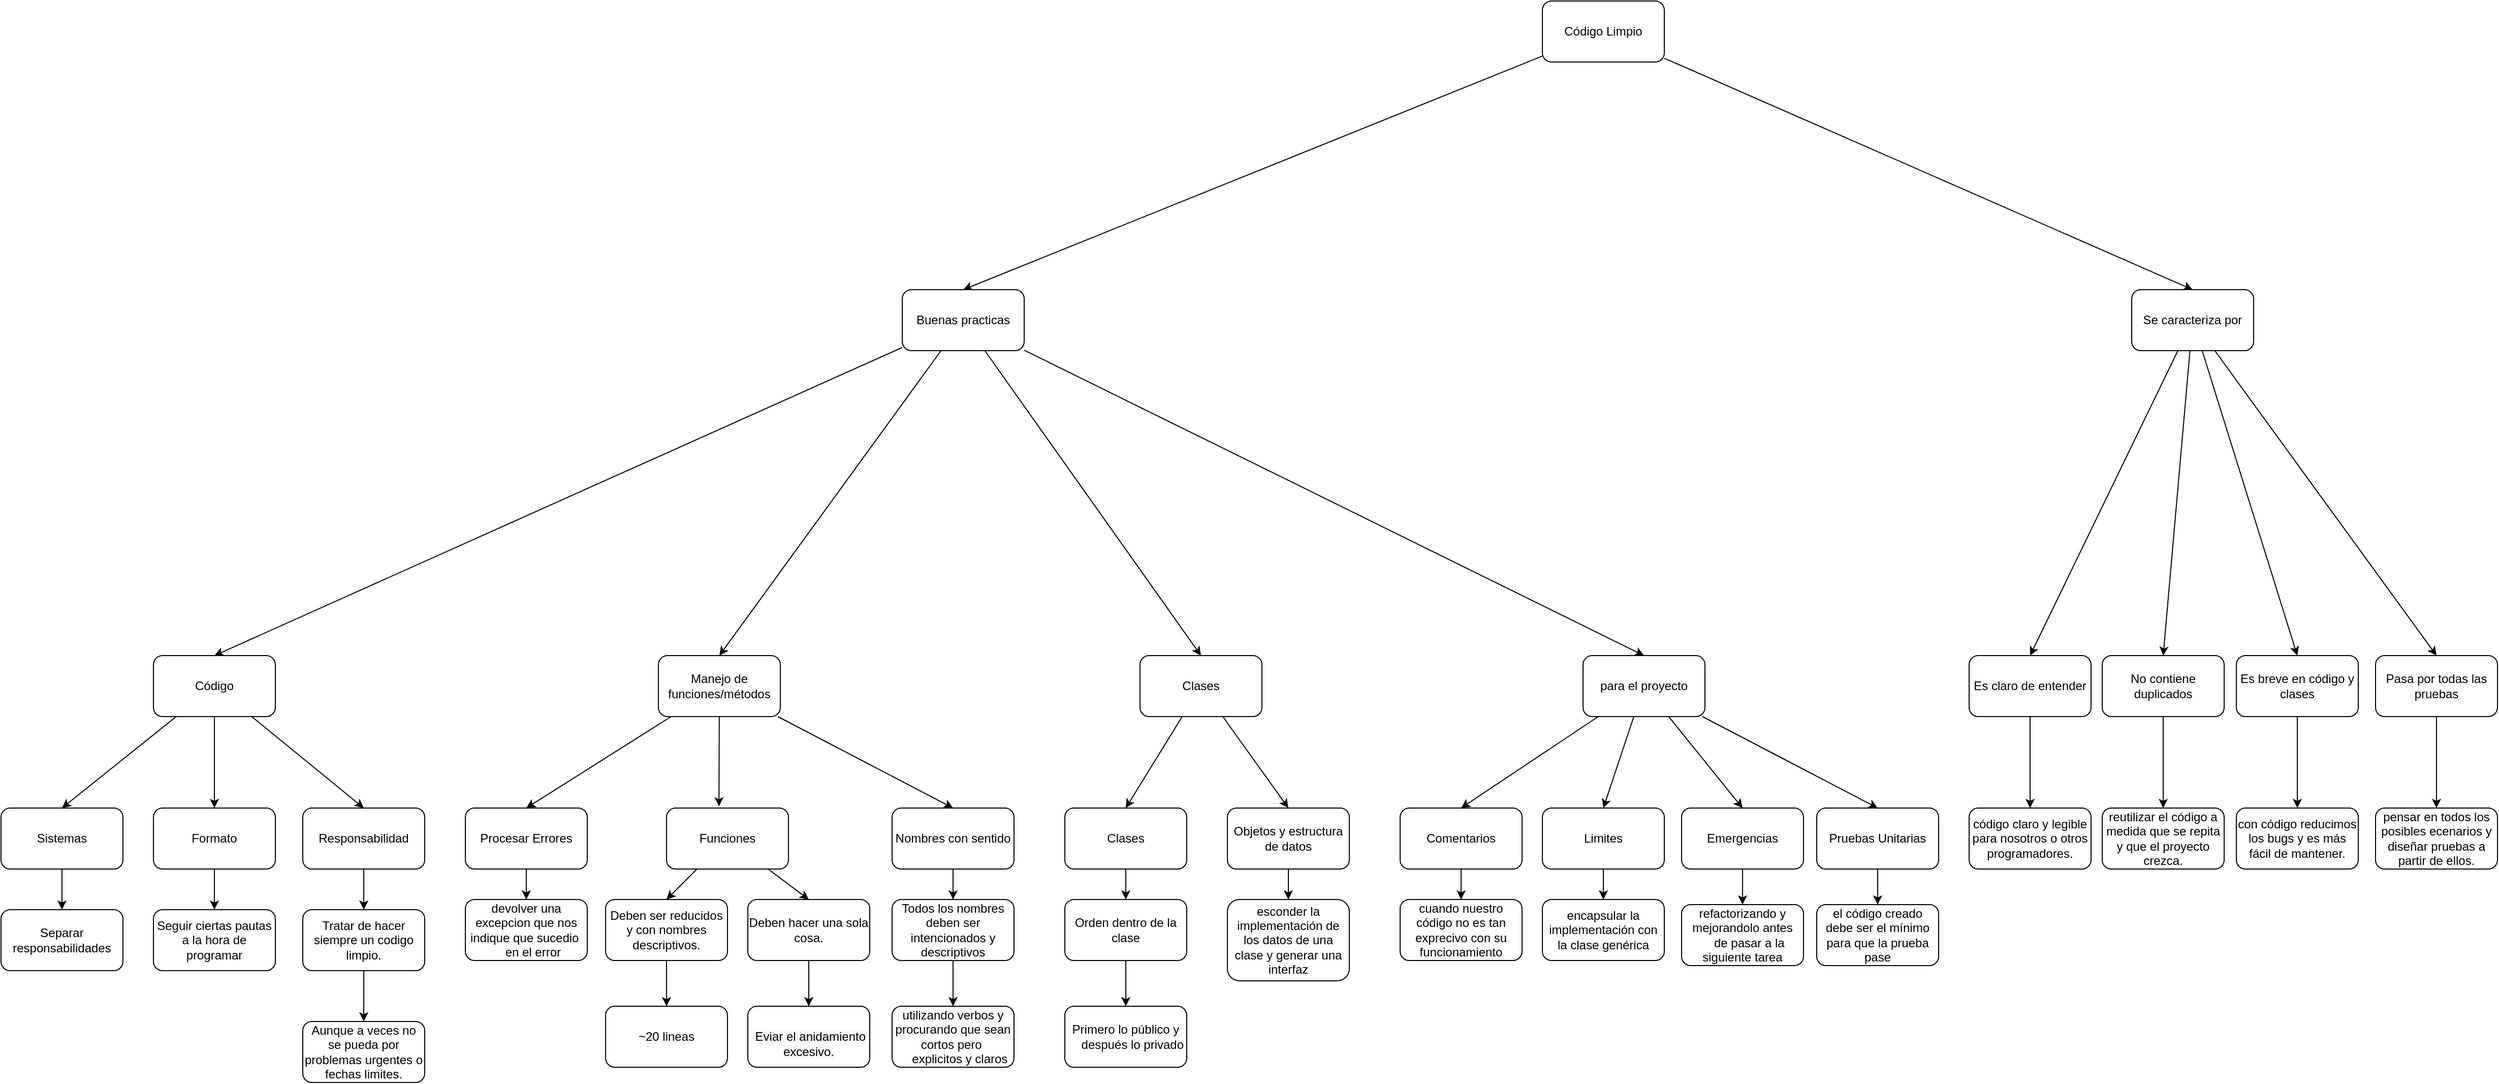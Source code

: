 <mxfile version="19.0.2" type="device" pages="3"><diagram id="R4LHZRRF4V9x8avBJtKr" name="Page-1"><mxGraphModel dx="4982" dy="3239" grid="1" gridSize="10" guides="1" tooltips="1" connect="1" arrows="1" fold="1" page="1" pageScale="1" pageWidth="827" pageHeight="1169" math="0" shadow="0"><root><mxCell id="0"/><mxCell id="1" parent="0"/><mxCell id="wPcmFZemaX64j4HXG7Cf-90" style="edgeStyle=none;rounded=0;orthogonalLoop=1;jettySize=auto;html=1;entryX=0.5;entryY=0;entryDx=0;entryDy=0;" edge="1" parent="1" source="wPcmFZemaX64j4HXG7Cf-1" target="wPcmFZemaX64j4HXG7Cf-2"><mxGeometry relative="1" as="geometry"/></mxCell><mxCell id="wPcmFZemaX64j4HXG7Cf-91" style="edgeStyle=none;rounded=0;orthogonalLoop=1;jettySize=auto;html=1;entryX=0.5;entryY=0;entryDx=0;entryDy=0;" edge="1" parent="1" source="wPcmFZemaX64j4HXG7Cf-1" target="wPcmFZemaX64j4HXG7Cf-3"><mxGeometry relative="1" as="geometry"/></mxCell><mxCell id="wPcmFZemaX64j4HXG7Cf-1" value="Código Limpio" style="rounded=1;whiteSpace=wrap;html=1;" vertex="1" parent="1"><mxGeometry x="690" y="-644" width="120" height="60" as="geometry"/></mxCell><mxCell id="wPcmFZemaX64j4HXG7Cf-79" style="edgeStyle=none;rounded=0;orthogonalLoop=1;jettySize=auto;html=1;entryX=0.5;entryY=0;entryDx=0;entryDy=0;" edge="1" parent="1" source="wPcmFZemaX64j4HXG7Cf-2" target="wPcmFZemaX64j4HXG7Cf-78"><mxGeometry relative="1" as="geometry"/></mxCell><mxCell id="wPcmFZemaX64j4HXG7Cf-86" style="edgeStyle=none;rounded=0;orthogonalLoop=1;jettySize=auto;html=1;entryX=0.5;entryY=0;entryDx=0;entryDy=0;" edge="1" parent="1" source="wPcmFZemaX64j4HXG7Cf-2" target="wPcmFZemaX64j4HXG7Cf-85"><mxGeometry relative="1" as="geometry"/></mxCell><mxCell id="wPcmFZemaX64j4HXG7Cf-92" style="edgeStyle=none;rounded=0;orthogonalLoop=1;jettySize=auto;html=1;entryX=0.5;entryY=0;entryDx=0;entryDy=0;" edge="1" parent="1" source="wPcmFZemaX64j4HXG7Cf-2" target="wPcmFZemaX64j4HXG7Cf-89"><mxGeometry relative="1" as="geometry"/></mxCell><mxCell id="wPcmFZemaX64j4HXG7Cf-97" style="edgeStyle=none;rounded=0;orthogonalLoop=1;jettySize=auto;html=1;entryX=0.5;entryY=0;entryDx=0;entryDy=0;" edge="1" parent="1" source="wPcmFZemaX64j4HXG7Cf-2" target="wPcmFZemaX64j4HXG7Cf-75"><mxGeometry relative="1" as="geometry"/></mxCell><mxCell id="wPcmFZemaX64j4HXG7Cf-2" value="Buenas practicas" style="rounded=1;whiteSpace=wrap;html=1;" vertex="1" parent="1"><mxGeometry x="60" y="-360" width="120" height="60" as="geometry"/></mxCell><mxCell id="wPcmFZemaX64j4HXG7Cf-11" style="edgeStyle=none;rounded=0;orthogonalLoop=1;jettySize=auto;html=1;entryX=0.5;entryY=0;entryDx=0;entryDy=0;" edge="1" parent="1" source="wPcmFZemaX64j4HXG7Cf-3" target="wPcmFZemaX64j4HXG7Cf-7"><mxGeometry relative="1" as="geometry"/></mxCell><mxCell id="wPcmFZemaX64j4HXG7Cf-12" style="edgeStyle=none;rounded=0;orthogonalLoop=1;jettySize=auto;html=1;entryX=0.5;entryY=0;entryDx=0;entryDy=0;" edge="1" parent="1" source="wPcmFZemaX64j4HXG7Cf-3" target="wPcmFZemaX64j4HXG7Cf-8"><mxGeometry relative="1" as="geometry"/></mxCell><mxCell id="wPcmFZemaX64j4HXG7Cf-98" style="edgeStyle=none;rounded=0;orthogonalLoop=1;jettySize=auto;html=1;entryX=0.5;entryY=0;entryDx=0;entryDy=0;" edge="1" parent="1" source="wPcmFZemaX64j4HXG7Cf-3" target="wPcmFZemaX64j4HXG7Cf-6"><mxGeometry relative="1" as="geometry"/></mxCell><mxCell id="wPcmFZemaX64j4HXG7Cf-99" style="edgeStyle=none;rounded=0;orthogonalLoop=1;jettySize=auto;html=1;entryX=0.5;entryY=0;entryDx=0;entryDy=0;" edge="1" parent="1" source="wPcmFZemaX64j4HXG7Cf-3" target="wPcmFZemaX64j4HXG7Cf-9"><mxGeometry relative="1" as="geometry"/></mxCell><mxCell id="wPcmFZemaX64j4HXG7Cf-3" value="Se caracteriza por" style="rounded=1;whiteSpace=wrap;html=1;" vertex="1" parent="1"><mxGeometry x="1270" y="-360" width="120" height="60" as="geometry"/></mxCell><mxCell id="wPcmFZemaX64j4HXG7Cf-16" style="edgeStyle=none;rounded=0;orthogonalLoop=1;jettySize=auto;html=1;exitX=0.5;exitY=1;exitDx=0;exitDy=0;entryX=0.5;entryY=0;entryDx=0;entryDy=0;" edge="1" parent="1" source="wPcmFZemaX64j4HXG7Cf-6" target="wPcmFZemaX64j4HXG7Cf-15"><mxGeometry relative="1" as="geometry"/></mxCell><mxCell id="wPcmFZemaX64j4HXG7Cf-6" value="Es claro de entender" style="rounded=1;whiteSpace=wrap;html=1;" vertex="1" parent="1"><mxGeometry x="1110" width="120" height="60" as="geometry"/></mxCell><mxCell id="wPcmFZemaX64j4HXG7Cf-18" style="edgeStyle=none;rounded=0;orthogonalLoop=1;jettySize=auto;html=1;entryX=0.5;entryY=0;entryDx=0;entryDy=0;" edge="1" parent="1" source="wPcmFZemaX64j4HXG7Cf-7" target="wPcmFZemaX64j4HXG7Cf-17"><mxGeometry relative="1" as="geometry"/></mxCell><mxCell id="wPcmFZemaX64j4HXG7Cf-7" value="No contiene duplicados" style="rounded=1;whiteSpace=wrap;html=1;" vertex="1" parent="1"><mxGeometry x="1241" width="120" height="60" as="geometry"/></mxCell><mxCell id="wPcmFZemaX64j4HXG7Cf-21" style="edgeStyle=none;rounded=0;orthogonalLoop=1;jettySize=auto;html=1;entryX=0.5;entryY=0;entryDx=0;entryDy=0;" edge="1" parent="1" source="wPcmFZemaX64j4HXG7Cf-8" target="wPcmFZemaX64j4HXG7Cf-19"><mxGeometry relative="1" as="geometry"/></mxCell><mxCell id="wPcmFZemaX64j4HXG7Cf-8" value="Es breve en código y clases" style="rounded=1;whiteSpace=wrap;html=1;" vertex="1" parent="1"><mxGeometry x="1373" width="120" height="60" as="geometry"/></mxCell><mxCell id="wPcmFZemaX64j4HXG7Cf-22" style="edgeStyle=none;rounded=0;orthogonalLoop=1;jettySize=auto;html=1;" edge="1" parent="1" source="wPcmFZemaX64j4HXG7Cf-9" target="wPcmFZemaX64j4HXG7Cf-20"><mxGeometry relative="1" as="geometry"/></mxCell><mxCell id="wPcmFZemaX64j4HXG7Cf-9" value="Pasa por todas las pruebas" style="rounded=1;whiteSpace=wrap;html=1;" vertex="1" parent="1"><mxGeometry x="1510" width="120" height="60" as="geometry"/></mxCell><mxCell id="wPcmFZemaX64j4HXG7Cf-15" value="código claro y legible para nosotros o otros programadores." style="rounded=1;whiteSpace=wrap;html=1;" vertex="1" parent="1"><mxGeometry x="1110" y="150" width="120" height="60" as="geometry"/></mxCell><mxCell id="wPcmFZemaX64j4HXG7Cf-17" value="reutilizar el código a medida que se repita y que el proyecto crezca." style="rounded=1;whiteSpace=wrap;html=1;" vertex="1" parent="1"><mxGeometry x="1241" y="150" width="120" height="60" as="geometry"/></mxCell><mxCell id="wPcmFZemaX64j4HXG7Cf-19" value="con código reducimos los bugs y es más fácil de mantener." style="rounded=1;whiteSpace=wrap;html=1;" vertex="1" parent="1"><mxGeometry x="1373" y="150" width="120" height="60" as="geometry"/></mxCell><mxCell id="wPcmFZemaX64j4HXG7Cf-20" value="pensar en todos los posibles ecenarios y diseñar pruebas a partir de ellos." style="rounded=1;whiteSpace=wrap;html=1;" vertex="1" parent="1"><mxGeometry x="1510" y="150" width="120" height="60" as="geometry"/></mxCell><mxCell id="wPcmFZemaX64j4HXG7Cf-27" style="edgeStyle=none;rounded=0;orthogonalLoop=1;jettySize=auto;html=1;entryX=0.5;entryY=0;entryDx=0;entryDy=0;" edge="1" parent="1" source="wPcmFZemaX64j4HXG7Cf-24" target="wPcmFZemaX64j4HXG7Cf-25"><mxGeometry relative="1" as="geometry"/></mxCell><mxCell id="wPcmFZemaX64j4HXG7Cf-24" value="Responsabilidad" style="rounded=1;whiteSpace=wrap;html=1;" vertex="1" parent="1"><mxGeometry x="-530" y="150" width="120" height="60" as="geometry"/></mxCell><mxCell id="wPcmFZemaX64j4HXG7Cf-33" style="edgeStyle=none;rounded=0;orthogonalLoop=1;jettySize=auto;html=1;entryX=0.5;entryY=0;entryDx=0;entryDy=0;" edge="1" parent="1" source="wPcmFZemaX64j4HXG7Cf-25" target="wPcmFZemaX64j4HXG7Cf-26"><mxGeometry relative="1" as="geometry"/></mxCell><mxCell id="wPcmFZemaX64j4HXG7Cf-25" value="Tratar de hacer siempre un codigo limpio." style="rounded=1;whiteSpace=wrap;html=1;" vertex="1" parent="1"><mxGeometry x="-530" y="250" width="120" height="60" as="geometry"/></mxCell><mxCell id="wPcmFZemaX64j4HXG7Cf-26" value="Aunque a veces no se pueda por problemas urgentes o fechas limites." style="rounded=1;whiteSpace=wrap;html=1;" vertex="1" parent="1"><mxGeometry x="-530" y="360" width="120" height="60" as="geometry"/></mxCell><mxCell id="wPcmFZemaX64j4HXG7Cf-31" style="edgeStyle=none;rounded=0;orthogonalLoop=1;jettySize=auto;html=1;entryX=0.5;entryY=0;entryDx=0;entryDy=0;" edge="1" parent="1" source="wPcmFZemaX64j4HXG7Cf-29" target="wPcmFZemaX64j4HXG7Cf-30"><mxGeometry relative="1" as="geometry"/></mxCell><mxCell id="wPcmFZemaX64j4HXG7Cf-29" value="Nombres con sentido" style="rounded=1;whiteSpace=wrap;html=1;" vertex="1" parent="1"><mxGeometry x="50" y="150" width="120" height="60" as="geometry"/></mxCell><mxCell id="wPcmFZemaX64j4HXG7Cf-34" style="edgeStyle=none;rounded=0;orthogonalLoop=1;jettySize=auto;html=1;entryX=0.5;entryY=0;entryDx=0;entryDy=0;" edge="1" parent="1" source="wPcmFZemaX64j4HXG7Cf-30" target="wPcmFZemaX64j4HXG7Cf-32"><mxGeometry relative="1" as="geometry"/></mxCell><mxCell id="wPcmFZemaX64j4HXG7Cf-30" value="Todos los nombres deben ser intencionados y descriptivos" style="rounded=1;whiteSpace=wrap;html=1;" vertex="1" parent="1"><mxGeometry x="50" y="240" width="120" height="60" as="geometry"/></mxCell><mxCell id="wPcmFZemaX64j4HXG7Cf-32" value="&lt;div&gt;utilizando verbos y procurando que sean cortos pero&amp;nbsp;&lt;/div&gt;&lt;div&gt;&amp;nbsp; &amp;nbsp; explicitos y claros&lt;/div&gt;" style="rounded=1;whiteSpace=wrap;html=1;" vertex="1" parent="1"><mxGeometry x="50" y="345" width="120" height="60" as="geometry"/></mxCell><mxCell id="wPcmFZemaX64j4HXG7Cf-37" style="edgeStyle=none;rounded=0;orthogonalLoop=1;jettySize=auto;html=1;entryX=0.5;entryY=0;entryDx=0;entryDy=0;" edge="1" parent="1" source="wPcmFZemaX64j4HXG7Cf-35" target="wPcmFZemaX64j4HXG7Cf-36"><mxGeometry relative="1" as="geometry"/></mxCell><mxCell id="wPcmFZemaX64j4HXG7Cf-39" style="edgeStyle=none;rounded=0;orthogonalLoop=1;jettySize=auto;html=1;entryX=0.5;entryY=0;entryDx=0;entryDy=0;" edge="1" parent="1" source="wPcmFZemaX64j4HXG7Cf-35" target="wPcmFZemaX64j4HXG7Cf-38"><mxGeometry relative="1" as="geometry"/></mxCell><mxCell id="wPcmFZemaX64j4HXG7Cf-35" value="Funciones" style="rounded=1;whiteSpace=wrap;html=1;" vertex="1" parent="1"><mxGeometry x="-172" y="150" width="120" height="60" as="geometry"/></mxCell><mxCell id="wPcmFZemaX64j4HXG7Cf-41" style="edgeStyle=none;rounded=0;orthogonalLoop=1;jettySize=auto;html=1;entryX=0.5;entryY=0;entryDx=0;entryDy=0;" edge="1" parent="1" source="wPcmFZemaX64j4HXG7Cf-36" target="wPcmFZemaX64j4HXG7Cf-40"><mxGeometry relative="1" as="geometry"/></mxCell><mxCell id="wPcmFZemaX64j4HXG7Cf-36" value="Deben ser reducidos y con nombres descriptivos." style="rounded=1;whiteSpace=wrap;html=1;" vertex="1" parent="1"><mxGeometry x="-232" y="240" width="120" height="60" as="geometry"/></mxCell><mxCell id="wPcmFZemaX64j4HXG7Cf-43" style="edgeStyle=none;rounded=0;orthogonalLoop=1;jettySize=auto;html=1;entryX=0.5;entryY=0;entryDx=0;entryDy=0;" edge="1" parent="1" source="wPcmFZemaX64j4HXG7Cf-38" target="wPcmFZemaX64j4HXG7Cf-42"><mxGeometry relative="1" as="geometry"/></mxCell><mxCell id="wPcmFZemaX64j4HXG7Cf-38" value="Deben hacer una sola cosa." style="rounded=1;whiteSpace=wrap;html=1;" vertex="1" parent="1"><mxGeometry x="-92" y="240" width="120" height="60" as="geometry"/></mxCell><mxCell id="wPcmFZemaX64j4HXG7Cf-40" value="~20 lineas" style="rounded=1;whiteSpace=wrap;html=1;" vertex="1" parent="1"><mxGeometry x="-232" y="345" width="120" height="60" as="geometry"/></mxCell><mxCell id="wPcmFZemaX64j4HXG7Cf-42" value="&lt;br&gt;&lt;span style=&quot;color: rgb(0, 0, 0); font-family: Helvetica; font-size: 12px; font-style: normal; font-variant-ligatures: normal; font-variant-caps: normal; font-weight: 400; letter-spacing: normal; orphans: 2; text-align: center; text-indent: 0px; text-transform: none; widows: 2; word-spacing: 0px; -webkit-text-stroke-width: 0px; background-color: rgb(248, 249, 250); text-decoration-thickness: initial; text-decoration-style: initial; text-decoration-color: initial; float: none; display: inline !important;&quot;&gt;&lt;span&gt;&amp;nbsp;E&lt;/span&gt;viar el anidamiento excesivo.&lt;/span&gt;&lt;br&gt;" style="rounded=1;whiteSpace=wrap;html=1;" vertex="1" parent="1"><mxGeometry x="-92" y="345" width="120" height="60" as="geometry"/></mxCell><mxCell id="wPcmFZemaX64j4HXG7Cf-46" style="edgeStyle=none;rounded=0;orthogonalLoop=1;jettySize=auto;html=1;entryX=0.5;entryY=0;entryDx=0;entryDy=0;" edge="1" parent="1" source="wPcmFZemaX64j4HXG7Cf-44" target="wPcmFZemaX64j4HXG7Cf-45"><mxGeometry relative="1" as="geometry"/></mxCell><mxCell id="wPcmFZemaX64j4HXG7Cf-44" value="Comentarios" style="rounded=1;whiteSpace=wrap;html=1;" vertex="1" parent="1"><mxGeometry x="550" y="150" width="120" height="60" as="geometry"/></mxCell><mxCell id="wPcmFZemaX64j4HXG7Cf-45" value="cuando nuestro código no es tan exprecivo con su funcionamiento" style="rounded=1;whiteSpace=wrap;html=1;" vertex="1" parent="1"><mxGeometry x="550" y="240" width="120" height="60" as="geometry"/></mxCell><mxCell id="wPcmFZemaX64j4HXG7Cf-49" style="edgeStyle=none;rounded=0;orthogonalLoop=1;jettySize=auto;html=1;entryX=0.5;entryY=0;entryDx=0;entryDy=0;" edge="1" parent="1" source="wPcmFZemaX64j4HXG7Cf-47" target="wPcmFZemaX64j4HXG7Cf-48"><mxGeometry relative="1" as="geometry"/></mxCell><mxCell id="wPcmFZemaX64j4HXG7Cf-47" value="Formato" style="rounded=1;whiteSpace=wrap;html=1;" vertex="1" parent="1"><mxGeometry x="-677" y="150" width="120" height="60" as="geometry"/></mxCell><mxCell id="wPcmFZemaX64j4HXG7Cf-48" value="Seguir ciertas pautas a la hora de programar" style="rounded=1;whiteSpace=wrap;html=1;" vertex="1" parent="1"><mxGeometry x="-677" y="250" width="120" height="60" as="geometry"/></mxCell><mxCell id="wPcmFZemaX64j4HXG7Cf-52" value="esconder la implementación de los datos de una clase y generar una interfaz" style="rounded=1;whiteSpace=wrap;html=1;" vertex="1" parent="1"><mxGeometry x="380" y="240" width="120" height="80" as="geometry"/></mxCell><mxCell id="wPcmFZemaX64j4HXG7Cf-54" style="edgeStyle=none;rounded=0;orthogonalLoop=1;jettySize=auto;html=1;entryX=0.5;entryY=0;entryDx=0;entryDy=0;" edge="1" parent="1" source="wPcmFZemaX64j4HXG7Cf-53" target="wPcmFZemaX64j4HXG7Cf-52"><mxGeometry relative="1" as="geometry"/></mxCell><mxCell id="wPcmFZemaX64j4HXG7Cf-53" value="Objetos y estructura de datos" style="rounded=1;whiteSpace=wrap;html=1;" vertex="1" parent="1"><mxGeometry x="380" y="150" width="120" height="60" as="geometry"/></mxCell><mxCell id="wPcmFZemaX64j4HXG7Cf-57" style="edgeStyle=none;rounded=0;orthogonalLoop=1;jettySize=auto;html=1;exitX=0.5;exitY=1;exitDx=0;exitDy=0;entryX=0.5;entryY=0;entryDx=0;entryDy=0;" edge="1" parent="1" source="wPcmFZemaX64j4HXG7Cf-55" target="wPcmFZemaX64j4HXG7Cf-56"><mxGeometry relative="1" as="geometry"/></mxCell><mxCell id="wPcmFZemaX64j4HXG7Cf-55" value="Procesar Errores" style="rounded=1;whiteSpace=wrap;html=1;" vertex="1" parent="1"><mxGeometry x="-370" y="150" width="120" height="60" as="geometry"/></mxCell><mxCell id="wPcmFZemaX64j4HXG7Cf-56" value="&lt;div&gt;devolver una excepcion que nos indique que sucedio&amp;nbsp;&lt;/div&gt;&lt;div&gt;&amp;nbsp; &amp;nbsp; en el error&lt;/div&gt;" style="rounded=1;whiteSpace=wrap;html=1;" vertex="1" parent="1"><mxGeometry x="-370" y="240" width="120" height="60" as="geometry"/></mxCell><mxCell id="wPcmFZemaX64j4HXG7Cf-61" style="edgeStyle=none;rounded=0;orthogonalLoop=1;jettySize=auto;html=1;exitX=0.5;exitY=1;exitDx=0;exitDy=0;entryX=0.5;entryY=0;entryDx=0;entryDy=0;" edge="1" parent="1" source="wPcmFZemaX64j4HXG7Cf-58" target="wPcmFZemaX64j4HXG7Cf-59"><mxGeometry relative="1" as="geometry"/></mxCell><mxCell id="wPcmFZemaX64j4HXG7Cf-58" value="Limites" style="rounded=1;whiteSpace=wrap;html=1;" vertex="1" parent="1"><mxGeometry x="690" y="150" width="120" height="60" as="geometry"/></mxCell><mxCell id="wPcmFZemaX64j4HXG7Cf-59" value="encapsular la implementación con la clase genérica" style="rounded=1;whiteSpace=wrap;html=1;" vertex="1" parent="1"><mxGeometry x="690" y="240" width="120" height="60" as="geometry"/></mxCell><mxCell id="wPcmFZemaX64j4HXG7Cf-63" style="edgeStyle=none;rounded=0;orthogonalLoop=1;jettySize=auto;html=1;entryX=0.5;entryY=0;entryDx=0;entryDy=0;" edge="1" parent="1" source="wPcmFZemaX64j4HXG7Cf-60" target="wPcmFZemaX64j4HXG7Cf-62"><mxGeometry relative="1" as="geometry"/></mxCell><mxCell id="wPcmFZemaX64j4HXG7Cf-60" value="Pruebas Unitarias" style="rounded=1;whiteSpace=wrap;html=1;" vertex="1" parent="1"><mxGeometry x="960" y="150" width="120" height="60" as="geometry"/></mxCell><mxCell id="wPcmFZemaX64j4HXG7Cf-62" value="el código creado debe ser el mínimo para que la prueba pase" style="rounded=1;whiteSpace=wrap;html=1;" vertex="1" parent="1"><mxGeometry x="960" y="245" width="120" height="60" as="geometry"/></mxCell><mxCell id="wPcmFZemaX64j4HXG7Cf-66" style="edgeStyle=none;rounded=0;orthogonalLoop=1;jettySize=auto;html=1;exitX=0.5;exitY=1;exitDx=0;exitDy=0;entryX=0.5;entryY=0;entryDx=0;entryDy=0;" edge="1" parent="1" source="wPcmFZemaX64j4HXG7Cf-64" target="wPcmFZemaX64j4HXG7Cf-65"><mxGeometry relative="1" as="geometry"/></mxCell><mxCell id="wPcmFZemaX64j4HXG7Cf-64" value="Clases" style="rounded=1;whiteSpace=wrap;html=1;" vertex="1" parent="1"><mxGeometry x="220" y="150" width="120" height="60" as="geometry"/></mxCell><mxCell id="wPcmFZemaX64j4HXG7Cf-68" style="edgeStyle=none;rounded=0;orthogonalLoop=1;jettySize=auto;html=1;entryX=0.5;entryY=0;entryDx=0;entryDy=0;" edge="1" parent="1" source="wPcmFZemaX64j4HXG7Cf-65" target="wPcmFZemaX64j4HXG7Cf-67"><mxGeometry relative="1" as="geometry"/></mxCell><mxCell id="wPcmFZemaX64j4HXG7Cf-65" value="Orden dentro de la clase" style="rounded=1;whiteSpace=wrap;html=1;" vertex="1" parent="1"><mxGeometry x="220" y="240" width="120" height="60" as="geometry"/></mxCell><mxCell id="wPcmFZemaX64j4HXG7Cf-67" value="&lt;div&gt;Primero lo público y&lt;/div&gt;&lt;div&gt;&amp;nbsp; &amp;nbsp; después lo privado&lt;/div&gt;" style="rounded=1;whiteSpace=wrap;html=1;" vertex="1" parent="1"><mxGeometry x="220" y="345" width="120" height="60" as="geometry"/></mxCell><mxCell id="wPcmFZemaX64j4HXG7Cf-71" style="edgeStyle=none;rounded=0;orthogonalLoop=1;jettySize=auto;html=1;entryX=0.5;entryY=0;entryDx=0;entryDy=0;" edge="1" parent="1" source="wPcmFZemaX64j4HXG7Cf-69" target="wPcmFZemaX64j4HXG7Cf-70"><mxGeometry relative="1" as="geometry"/></mxCell><mxCell id="wPcmFZemaX64j4HXG7Cf-69" value="Sistemas" style="rounded=1;whiteSpace=wrap;html=1;" vertex="1" parent="1"><mxGeometry x="-827" y="150" width="120" height="60" as="geometry"/></mxCell><mxCell id="wPcmFZemaX64j4HXG7Cf-70" value="Separar responsabilidades" style="rounded=1;whiteSpace=wrap;html=1;" vertex="1" parent="1"><mxGeometry x="-827" y="250" width="120" height="60" as="geometry"/></mxCell><mxCell id="wPcmFZemaX64j4HXG7Cf-74" style="edgeStyle=none;rounded=0;orthogonalLoop=1;jettySize=auto;html=1;entryX=0.5;entryY=0;entryDx=0;entryDy=0;" edge="1" parent="1" source="wPcmFZemaX64j4HXG7Cf-72" target="wPcmFZemaX64j4HXG7Cf-73"><mxGeometry relative="1" as="geometry"/></mxCell><mxCell id="wPcmFZemaX64j4HXG7Cf-72" value="Emergencias" style="rounded=1;whiteSpace=wrap;html=1;" vertex="1" parent="1"><mxGeometry x="827" y="150" width="120" height="60" as="geometry"/></mxCell><mxCell id="wPcmFZemaX64j4HXG7Cf-73" value="&lt;div&gt;refactorizando y mejorandolo antes&lt;/div&gt;&lt;div&gt;&amp;nbsp; &amp;nbsp; de pasar a la siguiente tarea&lt;/div&gt;" style="rounded=1;whiteSpace=wrap;html=1;" vertex="1" parent="1"><mxGeometry x="827" y="245" width="120" height="60" as="geometry"/></mxCell><mxCell id="wPcmFZemaX64j4HXG7Cf-77" style="edgeStyle=none;rounded=0;orthogonalLoop=1;jettySize=auto;html=1;entryX=0.5;entryY=0;entryDx=0;entryDy=0;" edge="1" parent="1" source="wPcmFZemaX64j4HXG7Cf-75" target="wPcmFZemaX64j4HXG7Cf-24"><mxGeometry relative="1" as="geometry"/></mxCell><mxCell id="wPcmFZemaX64j4HXG7Cf-80" style="edgeStyle=none;rounded=0;orthogonalLoop=1;jettySize=auto;html=1;entryX=0.5;entryY=0;entryDx=0;entryDy=0;" edge="1" parent="1" source="wPcmFZemaX64j4HXG7Cf-75" target="wPcmFZemaX64j4HXG7Cf-47"><mxGeometry relative="1" as="geometry"/></mxCell><mxCell id="wPcmFZemaX64j4HXG7Cf-81" style="edgeStyle=none;rounded=0;orthogonalLoop=1;jettySize=auto;html=1;entryX=0.5;entryY=0;entryDx=0;entryDy=0;" edge="1" parent="1" source="wPcmFZemaX64j4HXG7Cf-75" target="wPcmFZemaX64j4HXG7Cf-69"><mxGeometry relative="1" as="geometry"/></mxCell><mxCell id="wPcmFZemaX64j4HXG7Cf-75" value="Código" style="rounded=1;whiteSpace=wrap;html=1;" vertex="1" parent="1"><mxGeometry x="-677" width="120" height="60" as="geometry"/></mxCell><mxCell id="wPcmFZemaX64j4HXG7Cf-82" style="edgeStyle=none;rounded=0;orthogonalLoop=1;jettySize=auto;html=1;entryX=0.43;entryY=-0.028;entryDx=0;entryDy=0;entryPerimeter=0;" edge="1" parent="1" source="wPcmFZemaX64j4HXG7Cf-78" target="wPcmFZemaX64j4HXG7Cf-35"><mxGeometry relative="1" as="geometry"/></mxCell><mxCell id="wPcmFZemaX64j4HXG7Cf-83" style="edgeStyle=none;rounded=0;orthogonalLoop=1;jettySize=auto;html=1;entryX=0.5;entryY=0;entryDx=0;entryDy=0;" edge="1" parent="1" source="wPcmFZemaX64j4HXG7Cf-78" target="wPcmFZemaX64j4HXG7Cf-55"><mxGeometry relative="1" as="geometry"/></mxCell><mxCell id="wPcmFZemaX64j4HXG7Cf-84" style="edgeStyle=none;rounded=0;orthogonalLoop=1;jettySize=auto;html=1;entryX=0.5;entryY=0;entryDx=0;entryDy=0;" edge="1" parent="1" source="wPcmFZemaX64j4HXG7Cf-78" target="wPcmFZemaX64j4HXG7Cf-29"><mxGeometry relative="1" as="geometry"/></mxCell><mxCell id="wPcmFZemaX64j4HXG7Cf-78" value="Manejo de funciones/métodos" style="rounded=1;whiteSpace=wrap;html=1;" vertex="1" parent="1"><mxGeometry x="-180" width="120" height="60" as="geometry"/></mxCell><mxCell id="wPcmFZemaX64j4HXG7Cf-87" style="edgeStyle=none;rounded=0;orthogonalLoop=1;jettySize=auto;html=1;entryX=0.5;entryY=0;entryDx=0;entryDy=0;" edge="1" parent="1" source="wPcmFZemaX64j4HXG7Cf-85" target="wPcmFZemaX64j4HXG7Cf-64"><mxGeometry relative="1" as="geometry"/></mxCell><mxCell id="wPcmFZemaX64j4HXG7Cf-88" style="edgeStyle=none;rounded=0;orthogonalLoop=1;jettySize=auto;html=1;entryX=0.5;entryY=0;entryDx=0;entryDy=0;" edge="1" parent="1" source="wPcmFZemaX64j4HXG7Cf-85" target="wPcmFZemaX64j4HXG7Cf-53"><mxGeometry relative="1" as="geometry"/></mxCell><mxCell id="wPcmFZemaX64j4HXG7Cf-85" value="Clases" style="rounded=1;whiteSpace=wrap;html=1;" vertex="1" parent="1"><mxGeometry x="294" width="120" height="60" as="geometry"/></mxCell><mxCell id="wPcmFZemaX64j4HXG7Cf-93" style="edgeStyle=none;rounded=0;orthogonalLoop=1;jettySize=auto;html=1;entryX=0.5;entryY=0;entryDx=0;entryDy=0;" edge="1" parent="1" source="wPcmFZemaX64j4HXG7Cf-89" target="wPcmFZemaX64j4HXG7Cf-44"><mxGeometry relative="1" as="geometry"/></mxCell><mxCell id="wPcmFZemaX64j4HXG7Cf-94" style="edgeStyle=none;rounded=0;orthogonalLoop=1;jettySize=auto;html=1;entryX=0.5;entryY=0;entryDx=0;entryDy=0;" edge="1" parent="1" source="wPcmFZemaX64j4HXG7Cf-89" target="wPcmFZemaX64j4HXG7Cf-58"><mxGeometry relative="1" as="geometry"/></mxCell><mxCell id="wPcmFZemaX64j4HXG7Cf-95" style="edgeStyle=none;rounded=0;orthogonalLoop=1;jettySize=auto;html=1;entryX=0.5;entryY=0;entryDx=0;entryDy=0;" edge="1" parent="1" source="wPcmFZemaX64j4HXG7Cf-89" target="wPcmFZemaX64j4HXG7Cf-72"><mxGeometry relative="1" as="geometry"/></mxCell><mxCell id="wPcmFZemaX64j4HXG7Cf-96" style="edgeStyle=none;rounded=0;orthogonalLoop=1;jettySize=auto;html=1;entryX=0.5;entryY=0;entryDx=0;entryDy=0;" edge="1" parent="1" source="wPcmFZemaX64j4HXG7Cf-89" target="wPcmFZemaX64j4HXG7Cf-60"><mxGeometry relative="1" as="geometry"/></mxCell><mxCell id="wPcmFZemaX64j4HXG7Cf-89" value="para el proyecto" style="rounded=1;whiteSpace=wrap;html=1;" vertex="1" parent="1"><mxGeometry x="730" width="120" height="60" as="geometry"/></mxCell></root></mxGraphModel></diagram><diagram id="0Y9DKo30iuTxSs7ePUDx" name="Page-2"><mxGraphModel dx="3384" dy="2355" grid="1" gridSize="10" guides="1" tooltips="1" connect="1" arrows="1" fold="1" page="1" pageScale="1" pageWidth="827" pageHeight="1169" math="0" shadow="0"><root><mxCell id="0"/><mxCell id="1" parent="0"/><mxCell id="G9lqH_wvyBOOzHwDaO0s-1" style="edgeStyle=none;rounded=0;orthogonalLoop=1;jettySize=auto;html=1;entryX=1;entryY=0.5;entryDx=0;entryDy=0;" edge="1" parent="1" source="G9lqH_wvyBOOzHwDaO0s-3" target="G9lqH_wvyBOOzHwDaO0s-8"><mxGeometry relative="1" as="geometry"/></mxCell><mxCell id="G9lqH_wvyBOOzHwDaO0s-2" style="edgeStyle=none;rounded=0;orthogonalLoop=1;jettySize=auto;html=1;entryX=0;entryY=0.5;entryDx=0;entryDy=0;" edge="1" parent="1" source="G9lqH_wvyBOOzHwDaO0s-3" target="G9lqH_wvyBOOzHwDaO0s-13"><mxGeometry relative="1" as="geometry"/></mxCell><mxCell id="G9lqH_wvyBOOzHwDaO0s-3" value="Código Limpio" style="rounded=1;whiteSpace=wrap;html=1;" vertex="1" parent="1"><mxGeometry x="540" y="-640" width="120" height="60" as="geometry"/></mxCell><mxCell id="G9lqH_wvyBOOzHwDaO0s-4" style="edgeStyle=none;rounded=0;orthogonalLoop=1;jettySize=auto;html=1;entryX=1;entryY=0.5;entryDx=0;entryDy=0;" edge="1" parent="1" source="G9lqH_wvyBOOzHwDaO0s-8" target="G9lqH_wvyBOOzHwDaO0s-81"><mxGeometry relative="1" as="geometry"/></mxCell><mxCell id="G9lqH_wvyBOOzHwDaO0s-5" style="edgeStyle=none;rounded=0;orthogonalLoop=1;jettySize=auto;html=1;entryX=1;entryY=0.5;entryDx=0;entryDy=0;" edge="1" parent="1" source="G9lqH_wvyBOOzHwDaO0s-8" target="G9lqH_wvyBOOzHwDaO0s-84"><mxGeometry relative="1" as="geometry"/></mxCell><mxCell id="G9lqH_wvyBOOzHwDaO0s-6" style="edgeStyle=none;rounded=0;orthogonalLoop=1;jettySize=auto;html=1;entryX=1;entryY=0.5;entryDx=0;entryDy=0;" edge="1" parent="1" source="G9lqH_wvyBOOzHwDaO0s-8" target="G9lqH_wvyBOOzHwDaO0s-89"><mxGeometry relative="1" as="geometry"/></mxCell><mxCell id="G9lqH_wvyBOOzHwDaO0s-7" style="edgeStyle=none;rounded=0;orthogonalLoop=1;jettySize=auto;html=1;entryX=1;entryY=0.5;entryDx=0;entryDy=0;" edge="1" parent="1" source="G9lqH_wvyBOOzHwDaO0s-8" target="G9lqH_wvyBOOzHwDaO0s-77"><mxGeometry relative="1" as="geometry"/></mxCell><mxCell id="G9lqH_wvyBOOzHwDaO0s-8" value="Buenas practicas" style="rounded=1;whiteSpace=wrap;html=1;" vertex="1" parent="1"><mxGeometry x="390" y="-640" width="120" height="60" as="geometry"/></mxCell><mxCell id="G9lqH_wvyBOOzHwDaO0s-9" style="edgeStyle=none;rounded=0;orthogonalLoop=1;jettySize=auto;html=1;entryX=0;entryY=0.5;entryDx=0;entryDy=0;" edge="1" parent="1" source="G9lqH_wvyBOOzHwDaO0s-13" target="G9lqH_wvyBOOzHwDaO0s-17"><mxGeometry relative="1" as="geometry"/></mxCell><mxCell id="G9lqH_wvyBOOzHwDaO0s-10" style="edgeStyle=none;rounded=0;orthogonalLoop=1;jettySize=auto;html=1;entryX=0;entryY=0.5;entryDx=0;entryDy=0;" edge="1" parent="1" source="G9lqH_wvyBOOzHwDaO0s-13" target="G9lqH_wvyBOOzHwDaO0s-19"><mxGeometry relative="1" as="geometry"/></mxCell><mxCell id="G9lqH_wvyBOOzHwDaO0s-11" style="edgeStyle=none;rounded=0;orthogonalLoop=1;jettySize=auto;html=1;entryX=0;entryY=0.5;entryDx=0;entryDy=0;" edge="1" parent="1" source="G9lqH_wvyBOOzHwDaO0s-13" target="G9lqH_wvyBOOzHwDaO0s-15"><mxGeometry relative="1" as="geometry"/></mxCell><mxCell id="G9lqH_wvyBOOzHwDaO0s-12" style="edgeStyle=none;rounded=0;orthogonalLoop=1;jettySize=auto;html=1;entryX=0;entryY=0.5;entryDx=0;entryDy=0;" edge="1" parent="1" source="G9lqH_wvyBOOzHwDaO0s-13" target="G9lqH_wvyBOOzHwDaO0s-21"><mxGeometry relative="1" as="geometry"/></mxCell><mxCell id="G9lqH_wvyBOOzHwDaO0s-13" value="Se caracteriza por" style="rounded=1;whiteSpace=wrap;html=1;" vertex="1" parent="1"><mxGeometry x="690" y="-640" width="120" height="60" as="geometry"/></mxCell><mxCell id="G9lqH_wvyBOOzHwDaO0s-14" style="edgeStyle=none;rounded=0;orthogonalLoop=1;jettySize=auto;html=1;exitX=1;exitY=0.5;exitDx=0;exitDy=0;entryX=0;entryY=0.5;entryDx=0;entryDy=0;" edge="1" parent="1" source="G9lqH_wvyBOOzHwDaO0s-15" target="G9lqH_wvyBOOzHwDaO0s-22"><mxGeometry relative="1" as="geometry"/></mxCell><mxCell id="G9lqH_wvyBOOzHwDaO0s-15" value="Es claro de entender" style="rounded=1;whiteSpace=wrap;html=1;" vertex="1" parent="1"><mxGeometry x="980" y="-510" width="120" height="60" as="geometry"/></mxCell><mxCell id="G9lqH_wvyBOOzHwDaO0s-16" style="edgeStyle=none;rounded=0;orthogonalLoop=1;jettySize=auto;html=1;entryX=0;entryY=0.5;entryDx=0;entryDy=0;" edge="1" parent="1" source="G9lqH_wvyBOOzHwDaO0s-17" target="G9lqH_wvyBOOzHwDaO0s-23"><mxGeometry relative="1" as="geometry"/></mxCell><mxCell id="G9lqH_wvyBOOzHwDaO0s-17" value="No contiene duplicados" style="rounded=1;whiteSpace=wrap;html=1;" vertex="1" parent="1"><mxGeometry x="980" y="-590" width="120" height="60" as="geometry"/></mxCell><mxCell id="G9lqH_wvyBOOzHwDaO0s-18" style="edgeStyle=none;rounded=0;orthogonalLoop=1;jettySize=auto;html=1;entryX=0;entryY=0.5;entryDx=0;entryDy=0;" edge="1" parent="1" source="G9lqH_wvyBOOzHwDaO0s-19" target="G9lqH_wvyBOOzHwDaO0s-24"><mxGeometry relative="1" as="geometry"/></mxCell><mxCell id="G9lqH_wvyBOOzHwDaO0s-19" value="Es breve en código y clases" style="rounded=1;whiteSpace=wrap;html=1;" vertex="1" parent="1"><mxGeometry x="980" y="-660" width="120" height="60" as="geometry"/></mxCell><mxCell id="G9lqH_wvyBOOzHwDaO0s-20" style="edgeStyle=none;rounded=0;orthogonalLoop=1;jettySize=auto;html=1;exitX=1;exitY=0.5;exitDx=0;exitDy=0;entryX=0;entryY=0.5;entryDx=0;entryDy=0;" edge="1" parent="1" source="G9lqH_wvyBOOzHwDaO0s-21" target="G9lqH_wvyBOOzHwDaO0s-25"><mxGeometry relative="1" as="geometry"/></mxCell><mxCell id="G9lqH_wvyBOOzHwDaO0s-21" value="Pasa por todas las pruebas" style="rounded=1;whiteSpace=wrap;html=1;" vertex="1" parent="1"><mxGeometry x="980" y="-730" width="120" height="60" as="geometry"/></mxCell><mxCell id="G9lqH_wvyBOOzHwDaO0s-22" value="código claro y legible para nosotros o otros programadores." style="rounded=1;whiteSpace=wrap;html=1;" vertex="1" parent="1"><mxGeometry x="1150" y="-510" width="120" height="60" as="geometry"/></mxCell><mxCell id="G9lqH_wvyBOOzHwDaO0s-23" value="reutilizar el código a medida que se repita y que el proyecto crezca." style="rounded=1;whiteSpace=wrap;html=1;" vertex="1" parent="1"><mxGeometry x="1150" y="-584" width="120" height="60" as="geometry"/></mxCell><mxCell id="G9lqH_wvyBOOzHwDaO0s-24" value="con código reducimos los bugs y es más fácil de mantener." style="rounded=1;whiteSpace=wrap;html=1;" vertex="1" parent="1"><mxGeometry x="1150" y="-660" width="120" height="60" as="geometry"/></mxCell><mxCell id="G9lqH_wvyBOOzHwDaO0s-25" value="pensar en todos los posibles ecenarios y diseñar pruebas a partir de ellos." style="rounded=1;whiteSpace=wrap;html=1;" vertex="1" parent="1"><mxGeometry x="1150" y="-730" width="120" height="60" as="geometry"/></mxCell><mxCell id="G9lqH_wvyBOOzHwDaO0s-26" style="edgeStyle=none;rounded=0;orthogonalLoop=1;jettySize=auto;html=1;entryX=1;entryY=0.5;entryDx=0;entryDy=0;" edge="1" parent="1" source="G9lqH_wvyBOOzHwDaO0s-27" target="G9lqH_wvyBOOzHwDaO0s-29"><mxGeometry relative="1" as="geometry"/></mxCell><mxCell id="G9lqH_wvyBOOzHwDaO0s-27" value="Responsabilidad" style="rounded=1;whiteSpace=wrap;html=1;" vertex="1" parent="1"><mxGeometry x="-50" y="-960" width="120" height="60" as="geometry"/></mxCell><mxCell id="G9lqH_wvyBOOzHwDaO0s-28" style="edgeStyle=none;rounded=0;orthogonalLoop=1;jettySize=auto;html=1;entryX=1;entryY=0.5;entryDx=0;entryDy=0;" edge="1" parent="1" source="G9lqH_wvyBOOzHwDaO0s-29" target="G9lqH_wvyBOOzHwDaO0s-30"><mxGeometry relative="1" as="geometry"/></mxCell><mxCell id="G9lqH_wvyBOOzHwDaO0s-29" value="Tratar de hacer siempre un codigo limpio." style="rounded=1;whiteSpace=wrap;html=1;" vertex="1" parent="1"><mxGeometry x="-212" y="-960" width="120" height="60" as="geometry"/></mxCell><mxCell id="G9lqH_wvyBOOzHwDaO0s-30" value="Aunque a veces no se pueda por problemas urgentes o fechas limites." style="rounded=1;whiteSpace=wrap;html=1;" vertex="1" parent="1"><mxGeometry x="-360" y="-960" width="120" height="60" as="geometry"/></mxCell><mxCell id="G9lqH_wvyBOOzHwDaO0s-31" style="edgeStyle=none;rounded=0;orthogonalLoop=1;jettySize=auto;html=1;entryX=1;entryY=0.5;entryDx=0;entryDy=0;exitX=0;exitY=0.5;exitDx=0;exitDy=0;" edge="1" parent="1" source="G9lqH_wvyBOOzHwDaO0s-32" target="G9lqH_wvyBOOzHwDaO0s-34"><mxGeometry relative="1" as="geometry"/></mxCell><mxCell id="G9lqH_wvyBOOzHwDaO0s-32" value="Nombres con sentido" style="rounded=1;whiteSpace=wrap;html=1;" vertex="1" parent="1"><mxGeometry x="-50" y="-640" width="120" height="60" as="geometry"/></mxCell><mxCell id="G9lqH_wvyBOOzHwDaO0s-33" style="edgeStyle=none;rounded=0;orthogonalLoop=1;jettySize=auto;html=1;entryX=1;entryY=0.5;entryDx=0;entryDy=0;exitX=0;exitY=0.5;exitDx=0;exitDy=0;" edge="1" parent="1" source="G9lqH_wvyBOOzHwDaO0s-34" target="G9lqH_wvyBOOzHwDaO0s-35"><mxGeometry relative="1" as="geometry"/></mxCell><mxCell id="G9lqH_wvyBOOzHwDaO0s-34" value="Todos los nombres deben ser intencionados y descriptivos" style="rounded=1;whiteSpace=wrap;html=1;" vertex="1" parent="1"><mxGeometry x="-212" y="-640" width="120" height="60" as="geometry"/></mxCell><mxCell id="G9lqH_wvyBOOzHwDaO0s-35" value="&lt;div&gt;utilizando verbos y procurando que sean cortos pero&amp;nbsp;&lt;/div&gt;&lt;div&gt;&amp;nbsp; &amp;nbsp; explicitos y claros&lt;/div&gt;" style="rounded=1;whiteSpace=wrap;html=1;" vertex="1" parent="1"><mxGeometry x="-360" y="-640" width="120" height="60" as="geometry"/></mxCell><mxCell id="G9lqH_wvyBOOzHwDaO0s-36" style="edgeStyle=none;rounded=0;orthogonalLoop=1;jettySize=auto;html=1;entryX=1;entryY=0.5;entryDx=0;entryDy=0;" edge="1" parent="1" source="G9lqH_wvyBOOzHwDaO0s-38" target="G9lqH_wvyBOOzHwDaO0s-40"><mxGeometry relative="1" as="geometry"/></mxCell><mxCell id="G9lqH_wvyBOOzHwDaO0s-37" style="edgeStyle=none;rounded=0;orthogonalLoop=1;jettySize=auto;html=1;entryX=1;entryY=0.5;entryDx=0;entryDy=0;" edge="1" parent="1" source="G9lqH_wvyBOOzHwDaO0s-38" target="G9lqH_wvyBOOzHwDaO0s-42"><mxGeometry relative="1" as="geometry"/></mxCell><mxCell id="G9lqH_wvyBOOzHwDaO0s-38" value="Funciones" style="rounded=1;whiteSpace=wrap;html=1;" vertex="1" parent="1"><mxGeometry x="-50" y="-760" width="120" height="60" as="geometry"/></mxCell><mxCell id="G9lqH_wvyBOOzHwDaO0s-39" style="edgeStyle=none;rounded=0;orthogonalLoop=1;jettySize=auto;html=1;entryX=1;entryY=0.5;entryDx=0;entryDy=0;exitX=0;exitY=0.5;exitDx=0;exitDy=0;" edge="1" parent="1" source="G9lqH_wvyBOOzHwDaO0s-40" target="G9lqH_wvyBOOzHwDaO0s-43"><mxGeometry relative="1" as="geometry"/></mxCell><mxCell id="G9lqH_wvyBOOzHwDaO0s-40" value="Deben ser reducidos y con nombres descriptivos." style="rounded=1;whiteSpace=wrap;html=1;" vertex="1" parent="1"><mxGeometry x="-212" y="-800" width="120" height="60" as="geometry"/></mxCell><mxCell id="G9lqH_wvyBOOzHwDaO0s-41" style="edgeStyle=none;rounded=0;orthogonalLoop=1;jettySize=auto;html=1;entryX=1;entryY=0.5;entryDx=0;entryDy=0;exitX=0;exitY=0.5;exitDx=0;exitDy=0;" edge="1" parent="1" source="G9lqH_wvyBOOzHwDaO0s-42" target="G9lqH_wvyBOOzHwDaO0s-44"><mxGeometry relative="1" as="geometry"/></mxCell><mxCell id="G9lqH_wvyBOOzHwDaO0s-42" value="Deben hacer una sola cosa." style="rounded=1;whiteSpace=wrap;html=1;" vertex="1" parent="1"><mxGeometry x="-212" y="-720" width="120" height="60" as="geometry"/></mxCell><mxCell id="G9lqH_wvyBOOzHwDaO0s-43" value="~20 lineas" style="rounded=1;whiteSpace=wrap;html=1;" vertex="1" parent="1"><mxGeometry x="-360" y="-800" width="120" height="60" as="geometry"/></mxCell><mxCell id="G9lqH_wvyBOOzHwDaO0s-44" value="&lt;br&gt;&lt;span style=&quot;color: rgb(0, 0, 0); font-family: Helvetica; font-size: 12px; font-style: normal; font-variant-ligatures: normal; font-variant-caps: normal; font-weight: 400; letter-spacing: normal; orphans: 2; text-align: center; text-indent: 0px; text-transform: none; widows: 2; word-spacing: 0px; -webkit-text-stroke-width: 0px; background-color: rgb(248, 249, 250); text-decoration-thickness: initial; text-decoration-style: initial; text-decoration-color: initial; float: none; display: inline !important;&quot;&gt;&lt;span&gt;&amp;nbsp;E&lt;/span&gt;viar el anidamiento excesivo.&lt;/span&gt;&lt;br&gt;" style="rounded=1;whiteSpace=wrap;html=1;" vertex="1" parent="1"><mxGeometry x="-360" y="-720" width="120" height="60" as="geometry"/></mxCell><mxCell id="G9lqH_wvyBOOzHwDaO0s-45" style="edgeStyle=none;rounded=0;orthogonalLoop=1;jettySize=auto;html=1;entryX=1;entryY=0.5;entryDx=0;entryDy=0;" edge="1" parent="1" source="G9lqH_wvyBOOzHwDaO0s-46" target="G9lqH_wvyBOOzHwDaO0s-47"><mxGeometry relative="1" as="geometry"/></mxCell><mxCell id="G9lqH_wvyBOOzHwDaO0s-46" value="Comentarios" style="rounded=1;whiteSpace=wrap;html=1;" vertex="1" parent="1"><mxGeometry x="-50" y="-320" width="120" height="60" as="geometry"/></mxCell><mxCell id="G9lqH_wvyBOOzHwDaO0s-47" value="cuando nuestro código no es tan exprecivo con su funcionamiento" style="rounded=1;whiteSpace=wrap;html=1;" vertex="1" parent="1"><mxGeometry x="-212" y="-320" width="120" height="60" as="geometry"/></mxCell><mxCell id="G9lqH_wvyBOOzHwDaO0s-48" style="edgeStyle=none;rounded=0;orthogonalLoop=1;jettySize=auto;html=1;entryX=1;entryY=0.5;entryDx=0;entryDy=0;" edge="1" parent="1" source="G9lqH_wvyBOOzHwDaO0s-49" target="G9lqH_wvyBOOzHwDaO0s-50"><mxGeometry relative="1" as="geometry"/></mxCell><mxCell id="G9lqH_wvyBOOzHwDaO0s-49" value="Formato" style="rounded=1;whiteSpace=wrap;html=1;" vertex="1" parent="1"><mxGeometry x="-50" y="-1040" width="120" height="60" as="geometry"/></mxCell><mxCell id="G9lqH_wvyBOOzHwDaO0s-50" value="Seguir ciertas pautas a la hora de programar" style="rounded=1;whiteSpace=wrap;html=1;" vertex="1" parent="1"><mxGeometry x="-212" y="-1040" width="120" height="60" as="geometry"/></mxCell><mxCell id="G9lqH_wvyBOOzHwDaO0s-51" value="esconder la implementación de los datos de una clase y generar una interfaz" style="rounded=1;whiteSpace=wrap;html=1;" vertex="1" parent="1"><mxGeometry x="-252" y="-400" width="160" height="60" as="geometry"/></mxCell><mxCell id="G9lqH_wvyBOOzHwDaO0s-52" style="edgeStyle=none;rounded=0;orthogonalLoop=1;jettySize=auto;html=1;entryX=1;entryY=0.5;entryDx=0;entryDy=0;exitX=0;exitY=0.5;exitDx=0;exitDy=0;" edge="1" parent="1" source="G9lqH_wvyBOOzHwDaO0s-53" target="G9lqH_wvyBOOzHwDaO0s-51"><mxGeometry relative="1" as="geometry"/></mxCell><mxCell id="G9lqH_wvyBOOzHwDaO0s-53" value="Objetos y estructura de datos" style="rounded=1;whiteSpace=wrap;html=1;" vertex="1" parent="1"><mxGeometry x="-50" y="-400" width="120" height="60" as="geometry"/></mxCell><mxCell id="G9lqH_wvyBOOzHwDaO0s-54" style="edgeStyle=none;rounded=0;orthogonalLoop=1;jettySize=auto;html=1;exitX=0;exitY=0.5;exitDx=0;exitDy=0;entryX=1;entryY=0.5;entryDx=0;entryDy=0;" edge="1" parent="1" source="G9lqH_wvyBOOzHwDaO0s-55" target="G9lqH_wvyBOOzHwDaO0s-56"><mxGeometry relative="1" as="geometry"/></mxCell><mxCell id="G9lqH_wvyBOOzHwDaO0s-55" value="Procesar Errores" style="rounded=1;whiteSpace=wrap;html=1;" vertex="1" parent="1"><mxGeometry x="-50" y="-880" width="120" height="60" as="geometry"/></mxCell><mxCell id="G9lqH_wvyBOOzHwDaO0s-56" value="&lt;div&gt;devolver una excepcion que nos indique que sucedio&amp;nbsp;&lt;/div&gt;&lt;div&gt;&amp;nbsp; &amp;nbsp; en el error&lt;/div&gt;" style="rounded=1;whiteSpace=wrap;html=1;" vertex="1" parent="1"><mxGeometry x="-212" y="-880" width="120" height="60" as="geometry"/></mxCell><mxCell id="G9lqH_wvyBOOzHwDaO0s-57" style="edgeStyle=none;rounded=0;orthogonalLoop=1;jettySize=auto;html=1;exitX=0;exitY=0.5;exitDx=0;exitDy=0;entryX=1;entryY=0.5;entryDx=0;entryDy=0;" edge="1" parent="1" source="G9lqH_wvyBOOzHwDaO0s-58" target="G9lqH_wvyBOOzHwDaO0s-59"><mxGeometry relative="1" as="geometry"/></mxCell><mxCell id="G9lqH_wvyBOOzHwDaO0s-58" value="Limites" style="rounded=1;whiteSpace=wrap;html=1;" vertex="1" parent="1"><mxGeometry x="-50" y="-560" width="120" height="60" as="geometry"/></mxCell><mxCell id="G9lqH_wvyBOOzHwDaO0s-59" value="encapsular la implementación con la clase genérica" style="rounded=1;whiteSpace=wrap;html=1;" vertex="1" parent="1"><mxGeometry x="-212" y="-560" width="120" height="60" as="geometry"/></mxCell><mxCell id="G9lqH_wvyBOOzHwDaO0s-60" style="edgeStyle=none;rounded=0;orthogonalLoop=1;jettySize=auto;html=1;entryX=1;entryY=0.5;entryDx=0;entryDy=0;" edge="1" parent="1" source="G9lqH_wvyBOOzHwDaO0s-61" target="G9lqH_wvyBOOzHwDaO0s-62"><mxGeometry relative="1" as="geometry"/></mxCell><mxCell id="G9lqH_wvyBOOzHwDaO0s-61" value="Pruebas Unitarias" style="rounded=1;whiteSpace=wrap;html=1;" vertex="1" parent="1"><mxGeometry x="-50" y="-160" width="120" height="60" as="geometry"/></mxCell><mxCell id="G9lqH_wvyBOOzHwDaO0s-62" value="el código creado debe ser el mínimo para que la prueba pase" style="rounded=1;whiteSpace=wrap;html=1;" vertex="1" parent="1"><mxGeometry x="-212" y="-160" width="120" height="60" as="geometry"/></mxCell><mxCell id="G9lqH_wvyBOOzHwDaO0s-65" style="edgeStyle=none;rounded=0;orthogonalLoop=1;jettySize=auto;html=1;entryX=1;entryY=0.5;entryDx=0;entryDy=0;exitX=0;exitY=0.5;exitDx=0;exitDy=0;" edge="1" parent="1" source="G9lqH_wvyBOOzHwDaO0s-66" target="G9lqH_wvyBOOzHwDaO0s-67"><mxGeometry relative="1" as="geometry"/></mxCell><mxCell id="G9lqH_wvyBOOzHwDaO0s-66" value="Orden dentro de la clase" style="rounded=1;whiteSpace=wrap;html=1;" vertex="1" parent="1"><mxGeometry x="-50" y="-480" width="120" height="60" as="geometry"/></mxCell><mxCell id="G9lqH_wvyBOOzHwDaO0s-67" value="&lt;div&gt;Primero lo público y&lt;/div&gt;&lt;div&gt;&amp;nbsp; &amp;nbsp; después lo privado&lt;/div&gt;" style="rounded=1;whiteSpace=wrap;html=1;" vertex="1" parent="1"><mxGeometry x="-212" y="-480" width="120" height="60" as="geometry"/></mxCell><mxCell id="G9lqH_wvyBOOzHwDaO0s-68" style="edgeStyle=none;rounded=0;orthogonalLoop=1;jettySize=auto;html=1;entryX=1;entryY=0.5;entryDx=0;entryDy=0;" edge="1" parent="1" source="G9lqH_wvyBOOzHwDaO0s-69" target="G9lqH_wvyBOOzHwDaO0s-70"><mxGeometry relative="1" as="geometry"/></mxCell><mxCell id="G9lqH_wvyBOOzHwDaO0s-69" value="Sistemas" style="rounded=1;whiteSpace=wrap;html=1;" vertex="1" parent="1"><mxGeometry x="-50" y="-1120" width="120" height="60" as="geometry"/></mxCell><mxCell id="G9lqH_wvyBOOzHwDaO0s-70" value="Separar responsabilidades" style="rounded=1;whiteSpace=wrap;html=1;" vertex="1" parent="1"><mxGeometry x="-212" y="-1120" width="120" height="60" as="geometry"/></mxCell><mxCell id="G9lqH_wvyBOOzHwDaO0s-71" style="edgeStyle=none;rounded=0;orthogonalLoop=1;jettySize=auto;html=1;entryX=1;entryY=0.5;entryDx=0;entryDy=0;" edge="1" parent="1" source="G9lqH_wvyBOOzHwDaO0s-72" target="G9lqH_wvyBOOzHwDaO0s-73"><mxGeometry relative="1" as="geometry"/></mxCell><mxCell id="G9lqH_wvyBOOzHwDaO0s-72" value="Emergencias" style="rounded=1;whiteSpace=wrap;html=1;" vertex="1" parent="1"><mxGeometry x="-50" y="-240" width="120" height="60" as="geometry"/></mxCell><mxCell id="G9lqH_wvyBOOzHwDaO0s-73" value="&lt;div&gt;refactorizando y mejorandolo antes&lt;/div&gt;&lt;div&gt;&amp;nbsp; &amp;nbsp; de pasar a la siguiente tarea&lt;/div&gt;" style="rounded=1;whiteSpace=wrap;html=1;" vertex="1" parent="1"><mxGeometry x="-212" y="-240" width="120" height="60" as="geometry"/></mxCell><mxCell id="G9lqH_wvyBOOzHwDaO0s-74" style="edgeStyle=none;rounded=0;orthogonalLoop=1;jettySize=auto;html=1;entryX=1;entryY=0.5;entryDx=0;entryDy=0;" edge="1" parent="1" source="G9lqH_wvyBOOzHwDaO0s-77" target="G9lqH_wvyBOOzHwDaO0s-27"><mxGeometry relative="1" as="geometry"/></mxCell><mxCell id="G9lqH_wvyBOOzHwDaO0s-75" style="edgeStyle=none;rounded=0;orthogonalLoop=1;jettySize=auto;html=1;entryX=1;entryY=0.5;entryDx=0;entryDy=0;" edge="1" parent="1" source="G9lqH_wvyBOOzHwDaO0s-77" target="G9lqH_wvyBOOzHwDaO0s-49"><mxGeometry relative="1" as="geometry"/></mxCell><mxCell id="G9lqH_wvyBOOzHwDaO0s-76" style="edgeStyle=none;rounded=0;orthogonalLoop=1;jettySize=auto;html=1;entryX=1;entryY=0.5;entryDx=0;entryDy=0;" edge="1" parent="1" source="G9lqH_wvyBOOzHwDaO0s-77" target="G9lqH_wvyBOOzHwDaO0s-69"><mxGeometry relative="1" as="geometry"/></mxCell><mxCell id="G9lqH_wvyBOOzHwDaO0s-77" value="Código" style="rounded=1;whiteSpace=wrap;html=1;" vertex="1" parent="1"><mxGeometry x="160" y="-1040" width="120" height="60" as="geometry"/></mxCell><mxCell id="G9lqH_wvyBOOzHwDaO0s-78" style="edgeStyle=none;rounded=0;orthogonalLoop=1;jettySize=auto;html=1;entryX=1;entryY=0.5;entryDx=0;entryDy=0;" edge="1" parent="1" source="G9lqH_wvyBOOzHwDaO0s-81" target="G9lqH_wvyBOOzHwDaO0s-38"><mxGeometry relative="1" as="geometry"/></mxCell><mxCell id="G9lqH_wvyBOOzHwDaO0s-80" style="edgeStyle=none;rounded=0;orthogonalLoop=1;jettySize=auto;html=1;entryX=1;entryY=0.5;entryDx=0;entryDy=0;" edge="1" parent="1" source="G9lqH_wvyBOOzHwDaO0s-81" target="G9lqH_wvyBOOzHwDaO0s-32"><mxGeometry relative="1" as="geometry"/></mxCell><mxCell id="G9lqH_wvyBOOzHwDaO0s-92" style="edgeStyle=none;rounded=0;orthogonalLoop=1;jettySize=auto;html=1;entryX=1;entryY=0.5;entryDx=0;entryDy=0;" edge="1" parent="1" source="G9lqH_wvyBOOzHwDaO0s-81" target="G9lqH_wvyBOOzHwDaO0s-55"><mxGeometry relative="1" as="geometry"/></mxCell><mxCell id="G9lqH_wvyBOOzHwDaO0s-93" style="edgeStyle=none;rounded=0;orthogonalLoop=1;jettySize=auto;html=1;entryX=1;entryY=0.5;entryDx=0;entryDy=0;" edge="1" parent="1" source="G9lqH_wvyBOOzHwDaO0s-81" target="G9lqH_wvyBOOzHwDaO0s-58"><mxGeometry relative="1" as="geometry"/></mxCell><mxCell id="G9lqH_wvyBOOzHwDaO0s-81" value="Manejo de funciones/métodos" style="rounded=1;whiteSpace=wrap;html=1;" vertex="1" parent="1"><mxGeometry x="160" y="-700" width="120" height="60" as="geometry"/></mxCell><mxCell id="G9lqH_wvyBOOzHwDaO0s-82" style="edgeStyle=none;rounded=0;orthogonalLoop=1;jettySize=auto;html=1;entryX=1;entryY=0.5;entryDx=0;entryDy=0;" edge="1" parent="1" source="G9lqH_wvyBOOzHwDaO0s-84" target="G9lqH_wvyBOOzHwDaO0s-66"><mxGeometry relative="1" as="geometry"><mxPoint x="-148" y="-300" as="targetPoint"/></mxGeometry></mxCell><mxCell id="G9lqH_wvyBOOzHwDaO0s-83" style="edgeStyle=none;rounded=0;orthogonalLoop=1;jettySize=auto;html=1;entryX=1;entryY=0.5;entryDx=0;entryDy=0;" edge="1" parent="1" source="G9lqH_wvyBOOzHwDaO0s-84" target="G9lqH_wvyBOOzHwDaO0s-53"><mxGeometry relative="1" as="geometry"/></mxCell><mxCell id="G9lqH_wvyBOOzHwDaO0s-84" value="Clases" style="rounded=1;whiteSpace=wrap;html=1;" vertex="1" parent="1"><mxGeometry x="160" y="-450" width="120" height="60" as="geometry"/></mxCell><mxCell id="G9lqH_wvyBOOzHwDaO0s-85" style="edgeStyle=none;rounded=0;orthogonalLoop=1;jettySize=auto;html=1;entryX=1;entryY=0.5;entryDx=0;entryDy=0;" edge="1" parent="1" source="G9lqH_wvyBOOzHwDaO0s-89" target="G9lqH_wvyBOOzHwDaO0s-46"><mxGeometry relative="1" as="geometry"/></mxCell><mxCell id="G9lqH_wvyBOOzHwDaO0s-87" style="edgeStyle=none;rounded=0;orthogonalLoop=1;jettySize=auto;html=1;entryX=1;entryY=0.5;entryDx=0;entryDy=0;" edge="1" parent="1" source="G9lqH_wvyBOOzHwDaO0s-89" target="G9lqH_wvyBOOzHwDaO0s-72"><mxGeometry relative="1" as="geometry"/></mxCell><mxCell id="G9lqH_wvyBOOzHwDaO0s-88" style="edgeStyle=none;rounded=0;orthogonalLoop=1;jettySize=auto;html=1;entryX=1;entryY=0.5;entryDx=0;entryDy=0;" edge="1" parent="1" source="G9lqH_wvyBOOzHwDaO0s-89" target="G9lqH_wvyBOOzHwDaO0s-61"><mxGeometry relative="1" as="geometry"/></mxCell><mxCell id="G9lqH_wvyBOOzHwDaO0s-89" value="para el proyecto" style="rounded=1;whiteSpace=wrap;html=1;" vertex="1" parent="1"><mxGeometry x="160" y="-240" width="120" height="60" as="geometry"/></mxCell></root></mxGraphModel></diagram><diagram id="6rACxQwtL68Pw28PFtD-" name="Page-3"><mxGraphModel dx="1422" dy="771" grid="1" gridSize="10" guides="1" tooltips="1" connect="1" arrows="1" fold="1" page="1" pageScale="1" pageWidth="827" pageHeight="1169" math="0" shadow="0"><root><mxCell id="0"/><mxCell id="1" parent="0"/><mxCell id="Oq3vsiQ0WIFUI0RWqael-4" style="edgeStyle=none;rounded=0;orthogonalLoop=1;jettySize=auto;html=1;entryX=0.5;entryY=0;entryDx=0;entryDy=0;" edge="1" parent="1" source="Oq3vsiQ0WIFUI0RWqael-1" target="Oq3vsiQ0WIFUI0RWqael-2"><mxGeometry relative="1" as="geometry"/></mxCell><mxCell id="Oq3vsiQ0WIFUI0RWqael-5" style="edgeStyle=none;rounded=0;orthogonalLoop=1;jettySize=auto;html=1;entryX=0.5;entryY=0;entryDx=0;entryDy=0;" edge="1" parent="1" source="Oq3vsiQ0WIFUI0RWqael-1" target="Oq3vsiQ0WIFUI0RWqael-3"><mxGeometry relative="1" as="geometry"/></mxCell><mxCell id="Oq3vsiQ0WIFUI0RWqael-1" value="Código limpio" style="rounded=1;whiteSpace=wrap;html=1;fillColor=#d5e8d4;strokeColor=#82b366;" vertex="1" parent="1"><mxGeometry x="305" y="10" width="120" height="60" as="geometry"/></mxCell><mxCell id="Oq3vsiQ0WIFUI0RWqael-9" style="edgeStyle=none;rounded=0;orthogonalLoop=1;jettySize=auto;html=1;entryX=0.5;entryY=0;entryDx=0;entryDy=0;" edge="1" parent="1" source="Oq3vsiQ0WIFUI0RWqael-2" target="Oq3vsiQ0WIFUI0RWqael-8"><mxGeometry relative="1" as="geometry"/></mxCell><mxCell id="Oq3vsiQ0WIFUI0RWqael-2" value="Se caracteriza por" style="rounded=1;whiteSpace=wrap;html=1;fillColor=#d5e8d4;strokeColor=#82b366;" vertex="1" parent="1"><mxGeometry x="497" y="120" width="120" height="60" as="geometry"/></mxCell><mxCell id="Oq3vsiQ0WIFUI0RWqael-7" style="edgeStyle=none;rounded=0;orthogonalLoop=1;jettySize=auto;html=1;" edge="1" parent="1" source="Oq3vsiQ0WIFUI0RWqael-3" target="Oq3vsiQ0WIFUI0RWqael-6"><mxGeometry relative="1" as="geometry"/></mxCell><mxCell id="Oq3vsiQ0WIFUI0RWqael-3" value="Sirve para" style="rounded=1;whiteSpace=wrap;html=1;fillColor=#d5e8d4;strokeColor=#82b366;" vertex="1" parent="1"><mxGeometry x="120" y="120" width="120" height="60" as="geometry"/></mxCell><mxCell id="Oq3vsiQ0WIFUI0RWqael-12" style="edgeStyle=none;rounded=0;orthogonalLoop=1;jettySize=auto;html=1;entryX=0.5;entryY=0;entryDx=0;entryDy=0;" edge="1" parent="1" source="Oq3vsiQ0WIFUI0RWqael-6" target="Oq3vsiQ0WIFUI0RWqael-10"><mxGeometry relative="1" as="geometry"/></mxCell><mxCell id="Oq3vsiQ0WIFUI0RWqael-13" style="edgeStyle=none;rounded=0;orthogonalLoop=1;jettySize=auto;html=1;entryX=0.5;entryY=0;entryDx=0;entryDy=0;" edge="1" parent="1" source="Oq3vsiQ0WIFUI0RWqael-6" target="Oq3vsiQ0WIFUI0RWqael-11"><mxGeometry relative="1" as="geometry"/></mxCell><mxCell id="Oq3vsiQ0WIFUI0RWqael-6" value="El correcto ciclo de vida del código" style="rounded=1;whiteSpace=wrap;html=1;fillColor=#dae8fc;strokeColor=#6c8ebf;" vertex="1" parent="1"><mxGeometry x="120" y="240" width="120" height="60" as="geometry"/></mxCell><mxCell id="Oq3vsiQ0WIFUI0RWqael-17" style="edgeStyle=none;rounded=0;orthogonalLoop=1;jettySize=auto;html=1;entryX=0.5;entryY=0;entryDx=0;entryDy=0;" edge="1" parent="1" source="Oq3vsiQ0WIFUI0RWqael-8" target="Oq3vsiQ0WIFUI0RWqael-15"><mxGeometry relative="1" as="geometry"/></mxCell><mxCell id="Oq3vsiQ0WIFUI0RWqael-20" style="edgeStyle=none;rounded=0;orthogonalLoop=1;jettySize=auto;html=1;entryX=0.5;entryY=0;entryDx=0;entryDy=0;" edge="1" parent="1" source="Oq3vsiQ0WIFUI0RWqael-8" target="Oq3vsiQ0WIFUI0RWqael-18"><mxGeometry relative="1" as="geometry"/></mxCell><mxCell id="Oq3vsiQ0WIFUI0RWqael-21" style="edgeStyle=none;rounded=0;orthogonalLoop=1;jettySize=auto;html=1;entryX=0.558;entryY=-0.017;entryDx=0;entryDy=0;entryPerimeter=0;" edge="1" parent="1" source="Oq3vsiQ0WIFUI0RWqael-8" target="Oq3vsiQ0WIFUI0RWqael-19"><mxGeometry relative="1" as="geometry"/></mxCell><mxCell id="Oq3vsiQ0WIFUI0RWqael-34" style="edgeStyle=none;rounded=0;orthogonalLoop=1;jettySize=auto;html=1;entryX=0.5;entryY=0;entryDx=0;entryDy=0;" edge="1" parent="1" source="Oq3vsiQ0WIFUI0RWqael-8" target="Oq3vsiQ0WIFUI0RWqael-14"><mxGeometry relative="1" as="geometry"/></mxCell><mxCell id="Oq3vsiQ0WIFUI0RWqael-8" value="Mantener el código sencillo" style="rounded=1;whiteSpace=wrap;html=1;fillColor=#dae8fc;strokeColor=#6c8ebf;" vertex="1" parent="1"><mxGeometry x="497" y="240" width="120" height="60" as="geometry"/></mxCell><mxCell id="Oq3vsiQ0WIFUI0RWqael-23" style="edgeStyle=none;rounded=0;orthogonalLoop=1;jettySize=auto;html=1;entryX=0.5;entryY=0;entryDx=0;entryDy=0;" edge="1" parent="1" source="Oq3vsiQ0WIFUI0RWqael-10" target="Oq3vsiQ0WIFUI0RWqael-22"><mxGeometry relative="1" as="geometry"/></mxCell><mxCell id="Oq3vsiQ0WIFUI0RWqael-10" value="Previene el Code Smells" style="rounded=1;whiteSpace=wrap;html=1;fillColor=#fff2cc;strokeColor=#d6b656;" vertex="1" parent="1"><mxGeometry x="55" y="360" width="120" height="60" as="geometry"/></mxCell><mxCell id="Oq3vsiQ0WIFUI0RWqael-25" style="edgeStyle=none;rounded=0;orthogonalLoop=1;jettySize=auto;html=1;entryX=0.5;entryY=0;entryDx=0;entryDy=0;" edge="1" parent="1" source="Oq3vsiQ0WIFUI0RWqael-11" target="Oq3vsiQ0WIFUI0RWqael-24"><mxGeometry relative="1" as="geometry"/></mxCell><mxCell id="Oq3vsiQ0WIFUI0RWqael-11" value="Utiliza buenas preacticas" style="rounded=1;whiteSpace=wrap;html=1;fillColor=#fff2cc;strokeColor=#d6b656;" vertex="1" parent="1"><mxGeometry x="185" y="360" width="120" height="60" as="geometry"/></mxCell><mxCell id="Oq3vsiQ0WIFUI0RWqael-27" style="edgeStyle=none;rounded=0;orthogonalLoop=1;jettySize=auto;html=1;entryX=0.5;entryY=0;entryDx=0;entryDy=0;" edge="1" parent="1" source="Oq3vsiQ0WIFUI0RWqael-14" target="Oq3vsiQ0WIFUI0RWqael-26"><mxGeometry relative="1" as="geometry"/></mxCell><mxCell id="Oq3vsiQ0WIFUI0RWqael-14" value="Claro de entender" style="rounded=1;whiteSpace=wrap;html=1;fillColor=#fff2cc;strokeColor=#d6b656;" vertex="1" parent="1"><mxGeometry x="317" y="360" width="120" height="60" as="geometry"/></mxCell><mxCell id="Oq3vsiQ0WIFUI0RWqael-29" style="edgeStyle=none;rounded=0;orthogonalLoop=1;jettySize=auto;html=1;entryX=0.5;entryY=0;entryDx=0;entryDy=0;" edge="1" parent="1" source="Oq3vsiQ0WIFUI0RWqael-15" target="Oq3vsiQ0WIFUI0RWqael-28"><mxGeometry relative="1" as="geometry"/></mxCell><mxCell id="Oq3vsiQ0WIFUI0RWqael-15" value="No contiene duplicados" style="rounded=1;whiteSpace=wrap;html=1;fillColor=#fff2cc;strokeColor=#d6b656;" vertex="1" parent="1"><mxGeometry x="447" y="360" width="120" height="60" as="geometry"/></mxCell><mxCell id="Oq3vsiQ0WIFUI0RWqael-31" style="edgeStyle=none;rounded=0;orthogonalLoop=1;jettySize=auto;html=1;entryX=0.5;entryY=0;entryDx=0;entryDy=0;" edge="1" parent="1" source="Oq3vsiQ0WIFUI0RWqael-18" target="Oq3vsiQ0WIFUI0RWqael-30"><mxGeometry relative="1" as="geometry"/></mxCell><mxCell id="Oq3vsiQ0WIFUI0RWqael-18" value="Es breve en código y clases" style="rounded=1;whiteSpace=wrap;html=1;fillColor=#fff2cc;strokeColor=#d6b656;" vertex="1" parent="1"><mxGeometry x="577" y="360" width="120" height="60" as="geometry"/></mxCell><mxCell id="Oq3vsiQ0WIFUI0RWqael-33" style="edgeStyle=none;rounded=0;orthogonalLoop=1;jettySize=auto;html=1;entryX=0.5;entryY=0;entryDx=0;entryDy=0;" edge="1" parent="1" source="Oq3vsiQ0WIFUI0RWqael-19" target="Oq3vsiQ0WIFUI0RWqael-32"><mxGeometry relative="1" as="geometry"/></mxCell><mxCell id="Oq3vsiQ0WIFUI0RWqael-19" value="Pasa todas las pruebas" style="rounded=1;whiteSpace=wrap;html=1;fillColor=#fff2cc;strokeColor=#d6b656;" vertex="1" parent="1"><mxGeometry x="707" y="360" width="120" height="60" as="geometry"/></mxCell><mxCell id="Oq3vsiQ0WIFUI0RWqael-22" value="Caracteristicas que nos inican que algo puede salir mal" style="rounded=1;whiteSpace=wrap;html=1;fillColor=#fff2cc;strokeColor=#d6b656;" vertex="1" parent="1"><mxGeometry x="55" y="460" width="120" height="90" as="geometry"/></mxCell><mxCell id="Oq3vsiQ0WIFUI0RWqael-24" value="Ciertos lineamientos que me ayudan a optimizar mi código" style="rounded=1;whiteSpace=wrap;html=1;fillColor=#fff2cc;strokeColor=#d6b656;" vertex="1" parent="1"><mxGeometry x="185" y="460" width="120" height="90" as="geometry"/></mxCell><mxCell id="Oq3vsiQ0WIFUI0RWqael-26" value="Legible para nosotros u otros programadores" style="rounded=1;whiteSpace=wrap;html=1;fillColor=#fff2cc;strokeColor=#d6b656;" vertex="1" parent="1"><mxGeometry x="317" y="460" width="120" height="90" as="geometry"/></mxCell><mxCell id="Oq3vsiQ0WIFUI0RWqael-28" value="Reutilizar el código a medida que se repita y que el proyecto crezca" style="rounded=1;whiteSpace=wrap;html=1;fillColor=#fff2cc;strokeColor=#d6b656;" vertex="1" parent="1"><mxGeometry x="447" y="460" width="120" height="90" as="geometry"/></mxCell><mxCell id="Oq3vsiQ0WIFUI0RWqael-30" value="Con menos código reducimos los bugs y es más fácil de mantener" style="rounded=1;whiteSpace=wrap;html=1;fillColor=#fff2cc;strokeColor=#d6b656;" vertex="1" parent="1"><mxGeometry x="577" y="460" width="120" height="90" as="geometry"/></mxCell><mxCell id="Oq3vsiQ0WIFUI0RWqael-32" value="Pensar en todos los posibles escenarios y diseñar pruebas a partir de ellos" style="rounded=1;whiteSpace=wrap;html=1;fillColor=#fff2cc;strokeColor=#d6b656;" vertex="1" parent="1"><mxGeometry x="707" y="460" width="120" height="90" as="geometry"/></mxCell></root></mxGraphModel></diagram></mxfile>